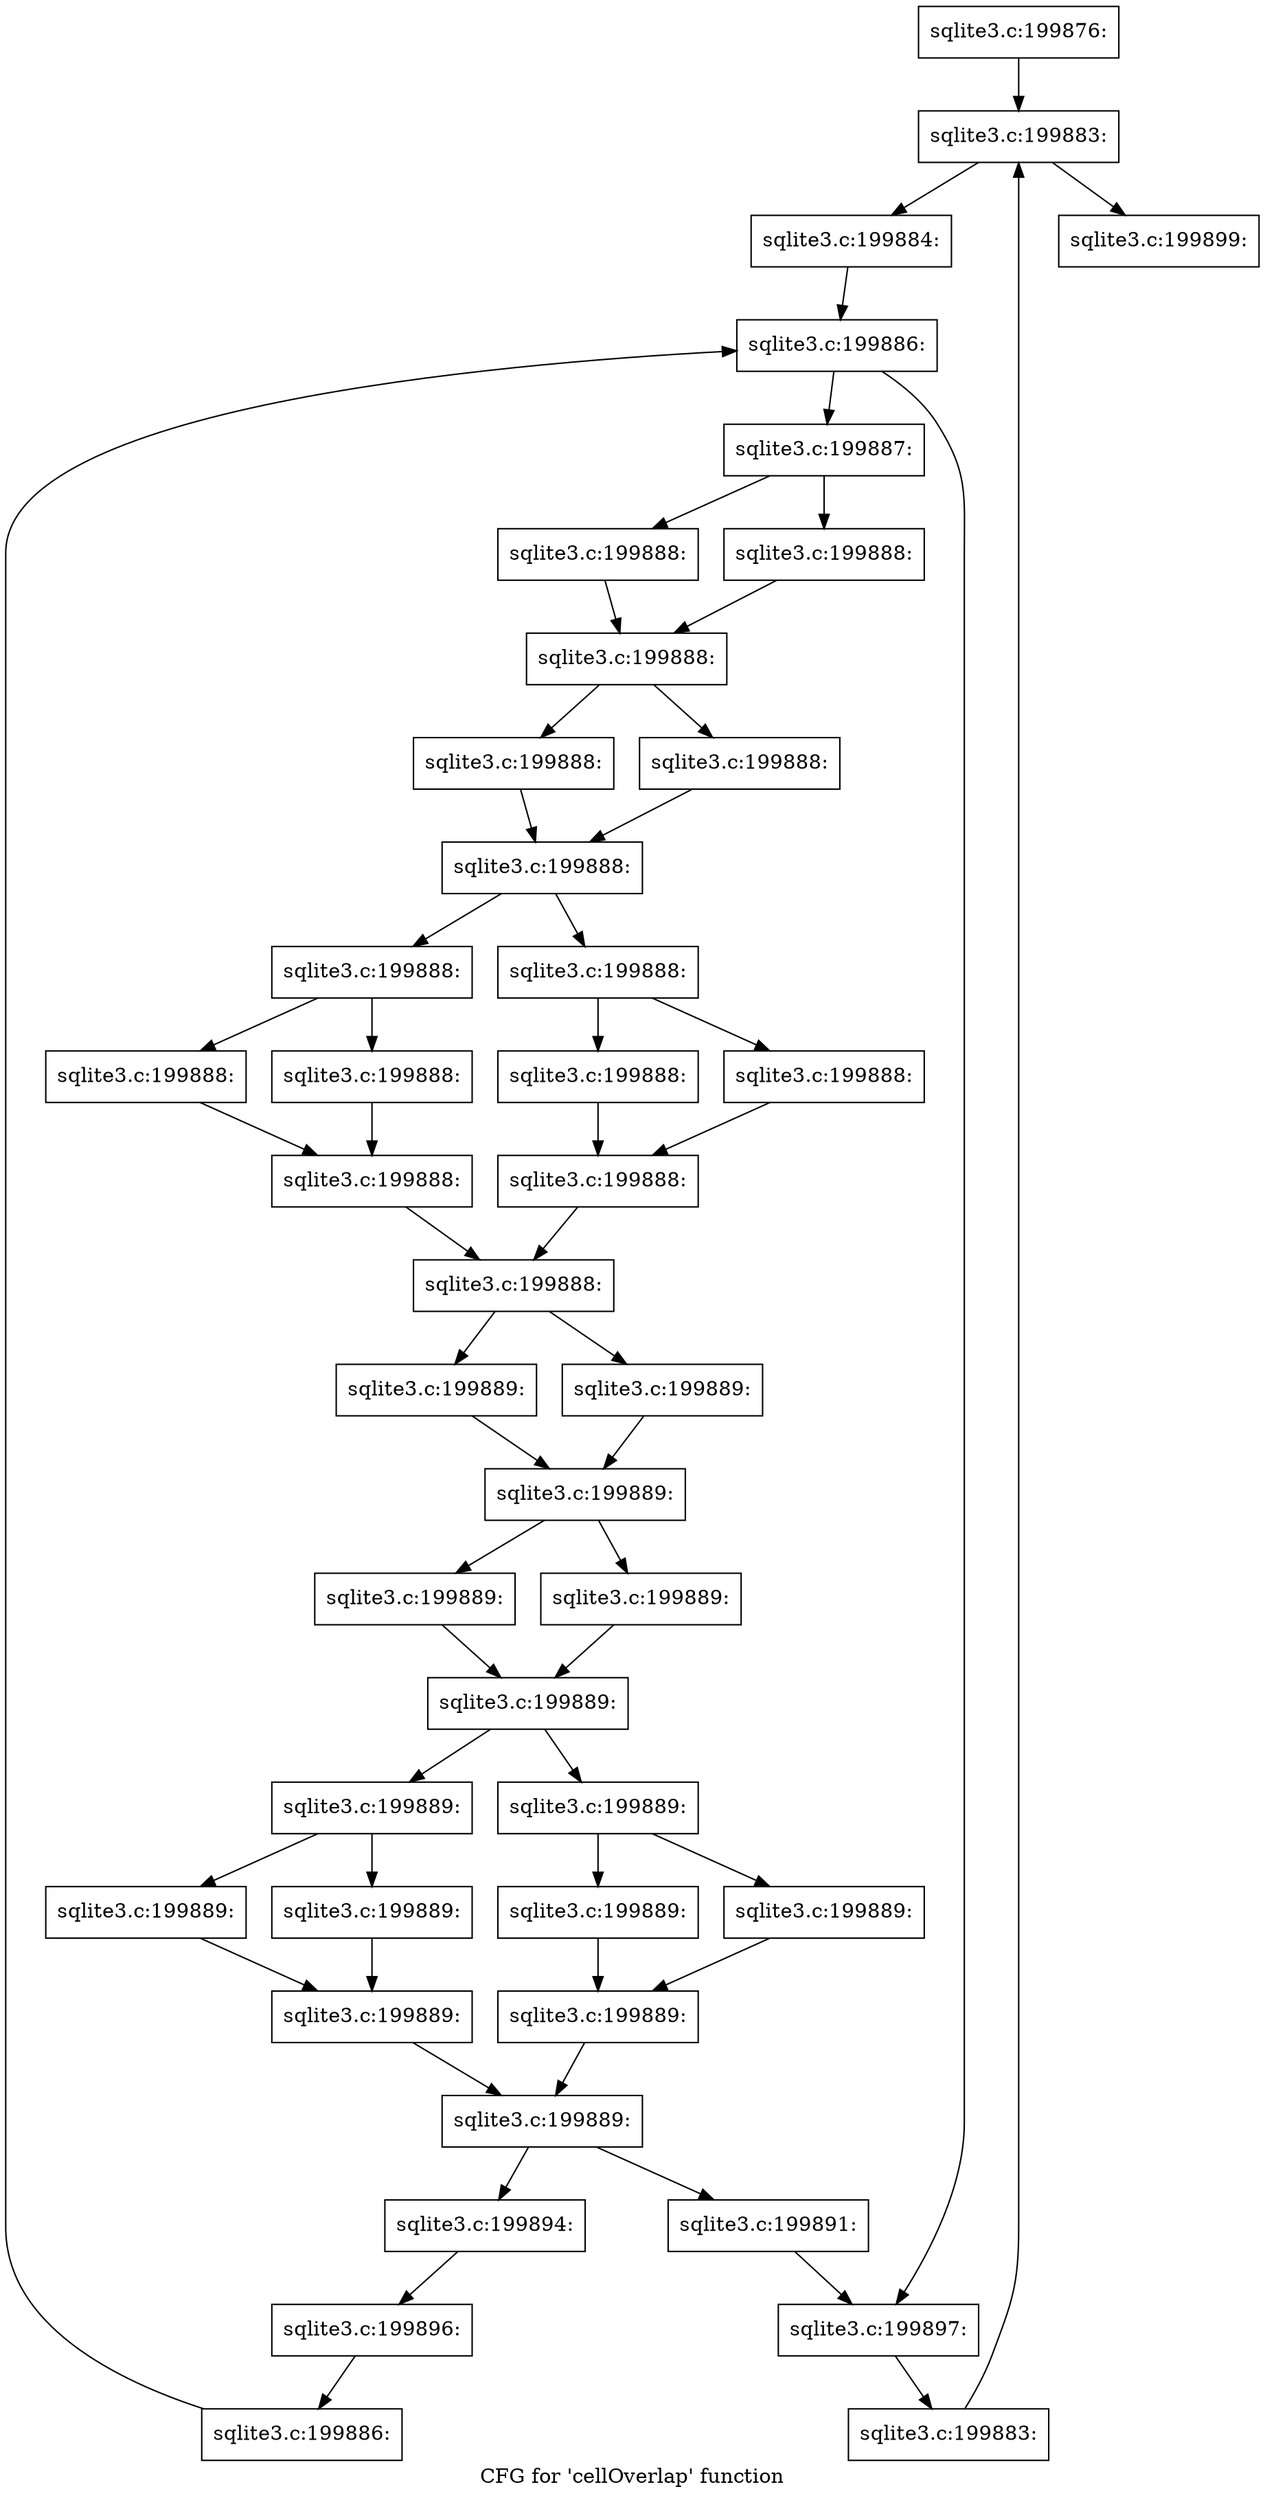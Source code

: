 digraph "CFG for 'cellOverlap' function" {
	label="CFG for 'cellOverlap' function";

	Node0x55c0fb647d60 [shape=record,label="{sqlite3.c:199876:}"];
	Node0x55c0fb647d60 -> Node0x55c0fb65aee0;
	Node0x55c0fb65aee0 [shape=record,label="{sqlite3.c:199883:}"];
	Node0x55c0fb65aee0 -> Node0x55c0fb65b100;
	Node0x55c0fb65aee0 -> Node0x55c0fb65ad30;
	Node0x55c0fb65b100 [shape=record,label="{sqlite3.c:199884:}"];
	Node0x55c0fb65b100 -> Node0x55c0fb65bd20;
	Node0x55c0fb65bd20 [shape=record,label="{sqlite3.c:199886:}"];
	Node0x55c0fb65bd20 -> Node0x55c0fb65bf40;
	Node0x55c0fb65bd20 -> Node0x55c0fb65bb70;
	Node0x55c0fb65bf40 [shape=record,label="{sqlite3.c:199887:}"];
	Node0x55c0fb65bf40 -> Node0x55c0fb65cbb0;
	Node0x55c0fb65bf40 -> Node0x55c0fb65cc00;
	Node0x55c0fb65cbb0 [shape=record,label="{sqlite3.c:199888:}"];
	Node0x55c0fb65cbb0 -> Node0x55c0fb65cc50;
	Node0x55c0fb65cc00 [shape=record,label="{sqlite3.c:199888:}"];
	Node0x55c0fb65cc00 -> Node0x55c0fb65cc50;
	Node0x55c0fb65cc50 [shape=record,label="{sqlite3.c:199888:}"];
	Node0x55c0fb65cc50 -> Node0x55c0fb65d9c0;
	Node0x55c0fb65cc50 -> Node0x55c0fb65da10;
	Node0x55c0fb65d9c0 [shape=record,label="{sqlite3.c:199888:}"];
	Node0x55c0fb65d9c0 -> Node0x55c0fb65da60;
	Node0x55c0fb65da10 [shape=record,label="{sqlite3.c:199888:}"];
	Node0x55c0fb65da10 -> Node0x55c0fb65da60;
	Node0x55c0fb65da60 [shape=record,label="{sqlite3.c:199888:}"];
	Node0x55c0fb65da60 -> Node0x55c0fb65cac0;
	Node0x55c0fb65da60 -> Node0x55c0fb65cb10;
	Node0x55c0fb65cac0 [shape=record,label="{sqlite3.c:199888:}"];
	Node0x55c0fb65cac0 -> Node0x55c0fb65ec80;
	Node0x55c0fb65cac0 -> Node0x55c0fb65ecd0;
	Node0x55c0fb65ec80 [shape=record,label="{sqlite3.c:199888:}"];
	Node0x55c0fb65ec80 -> Node0x55c0fb65ed20;
	Node0x55c0fb65ecd0 [shape=record,label="{sqlite3.c:199888:}"];
	Node0x55c0fb65ecd0 -> Node0x55c0fb65ed20;
	Node0x55c0fb65ed20 [shape=record,label="{sqlite3.c:199888:}"];
	Node0x55c0fb65ed20 -> Node0x55c0fb65cb60;
	Node0x55c0fb65cb10 [shape=record,label="{sqlite3.c:199888:}"];
	Node0x55c0fb65cb10 -> Node0x55c0fb65fa90;
	Node0x55c0fb65cb10 -> Node0x55c0fb65fae0;
	Node0x55c0fb65fa90 [shape=record,label="{sqlite3.c:199888:}"];
	Node0x55c0fb65fa90 -> Node0x55c0fb65fb30;
	Node0x55c0fb65fae0 [shape=record,label="{sqlite3.c:199888:}"];
	Node0x55c0fb65fae0 -> Node0x55c0fb65fb30;
	Node0x55c0fb65fb30 [shape=record,label="{sqlite3.c:199888:}"];
	Node0x55c0fb65fb30 -> Node0x55c0fb65cb60;
	Node0x55c0fb65cb60 [shape=record,label="{sqlite3.c:199888:}"];
	Node0x55c0fb65cb60 -> Node0x55c0fb660ed0;
	Node0x55c0fb65cb60 -> Node0x55c0fb660f20;
	Node0x55c0fb660ed0 [shape=record,label="{sqlite3.c:199889:}"];
	Node0x55c0fb660ed0 -> Node0x55c0fb660f70;
	Node0x55c0fb660f20 [shape=record,label="{sqlite3.c:199889:}"];
	Node0x55c0fb660f20 -> Node0x55c0fb660f70;
	Node0x55c0fb660f70 [shape=record,label="{sqlite3.c:199889:}"];
	Node0x55c0fb660f70 -> Node0x55c0fb661e00;
	Node0x55c0fb660f70 -> Node0x55c0fb661e50;
	Node0x55c0fb661e00 [shape=record,label="{sqlite3.c:199889:}"];
	Node0x55c0fb661e00 -> Node0x55c0fb661ea0;
	Node0x55c0fb661e50 [shape=record,label="{sqlite3.c:199889:}"];
	Node0x55c0fb661e50 -> Node0x55c0fb661ea0;
	Node0x55c0fb661ea0 [shape=record,label="{sqlite3.c:199889:}"];
	Node0x55c0fb661ea0 -> Node0x55c0fb660de0;
	Node0x55c0fb661ea0 -> Node0x55c0fb660e30;
	Node0x55c0fb660de0 [shape=record,label="{sqlite3.c:199889:}"];
	Node0x55c0fb660de0 -> Node0x55c0fb6631e0;
	Node0x55c0fb660de0 -> Node0x55c0fb663230;
	Node0x55c0fb6631e0 [shape=record,label="{sqlite3.c:199889:}"];
	Node0x55c0fb6631e0 -> Node0x55c0fb663280;
	Node0x55c0fb663230 [shape=record,label="{sqlite3.c:199889:}"];
	Node0x55c0fb663230 -> Node0x55c0fb663280;
	Node0x55c0fb663280 [shape=record,label="{sqlite3.c:199889:}"];
	Node0x55c0fb663280 -> Node0x55c0fb660e80;
	Node0x55c0fb660e30 [shape=record,label="{sqlite3.c:199889:}"];
	Node0x55c0fb660e30 -> Node0x55c0fb664110;
	Node0x55c0fb660e30 -> Node0x55c0fb664160;
	Node0x55c0fb664110 [shape=record,label="{sqlite3.c:199889:}"];
	Node0x55c0fb664110 -> Node0x55c0fb6641b0;
	Node0x55c0fb664160 [shape=record,label="{sqlite3.c:199889:}"];
	Node0x55c0fb664160 -> Node0x55c0fb6641b0;
	Node0x55c0fb6641b0 [shape=record,label="{sqlite3.c:199889:}"];
	Node0x55c0fb6641b0 -> Node0x55c0fb660e80;
	Node0x55c0fb660e80 [shape=record,label="{sqlite3.c:199889:}"];
	Node0x55c0fb660e80 -> Node0x55c0fb665590;
	Node0x55c0fb660e80 -> Node0x55c0fb665630;
	Node0x55c0fb665590 [shape=record,label="{sqlite3.c:199891:}"];
	Node0x55c0fb665590 -> Node0x55c0fb65bb70;
	Node0x55c0fb665630 [shape=record,label="{sqlite3.c:199894:}"];
	Node0x55c0fb665630 -> Node0x55c0fb6655e0;
	Node0x55c0fb6655e0 [shape=record,label="{sqlite3.c:199896:}"];
	Node0x55c0fb6655e0 -> Node0x55c0fb65beb0;
	Node0x55c0fb65beb0 [shape=record,label="{sqlite3.c:199886:}"];
	Node0x55c0fb65beb0 -> Node0x55c0fb65bd20;
	Node0x55c0fb65bb70 [shape=record,label="{sqlite3.c:199897:}"];
	Node0x55c0fb65bb70 -> Node0x55c0fb65b070;
	Node0x55c0fb65b070 [shape=record,label="{sqlite3.c:199883:}"];
	Node0x55c0fb65b070 -> Node0x55c0fb65aee0;
	Node0x55c0fb65ad30 [shape=record,label="{sqlite3.c:199899:}"];
}
